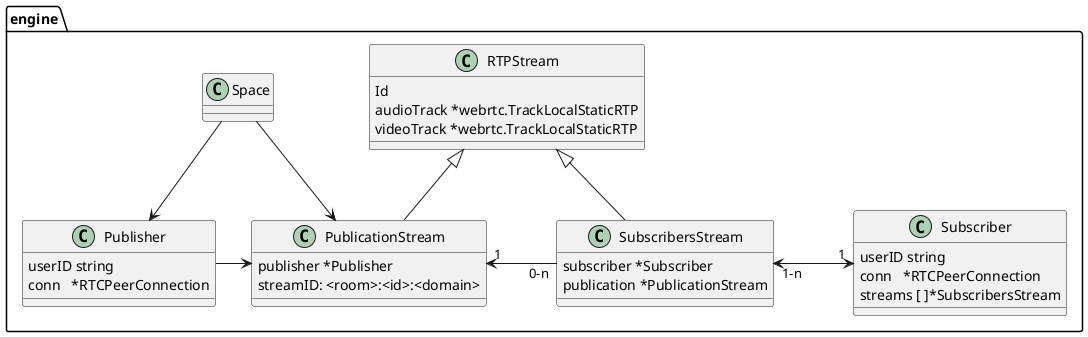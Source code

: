 @startuml
'https://plantuml.com/class-diagram

package engine {
    class Publisher {
        userID string
        conn   *RTCPeerConnection
    }

    class Subscriber {
        userID string
        conn   *RTCPeerConnection
        streams [ ]*SubscribersStream
    }
    class PublicationStream {
        publisher *Publisher
        streamID: <room>:<id>:<domain>
    }
    class SubscribersStream {
        subscriber *Subscriber
        publication *PublicationStream
    }

    class RTPStream  {
        Id
        audioTrack *webrtc.TrackLocalStaticRTP
        videoTrack *webrtc.TrackLocalStaticRTP
    }

    Space --> Publisher
    Space --> PublicationStream

    Publisher -> PublicationStream
    SubscribersStream "1-n"<-right---->"1" Subscriber: "             "


    PublicationStream "1" <-right----"0-n"  SubscribersStream: "          "
    RTPStream <|-- PublicationStream
    RTPStream <|-- SubscribersStream


}


@enduml
